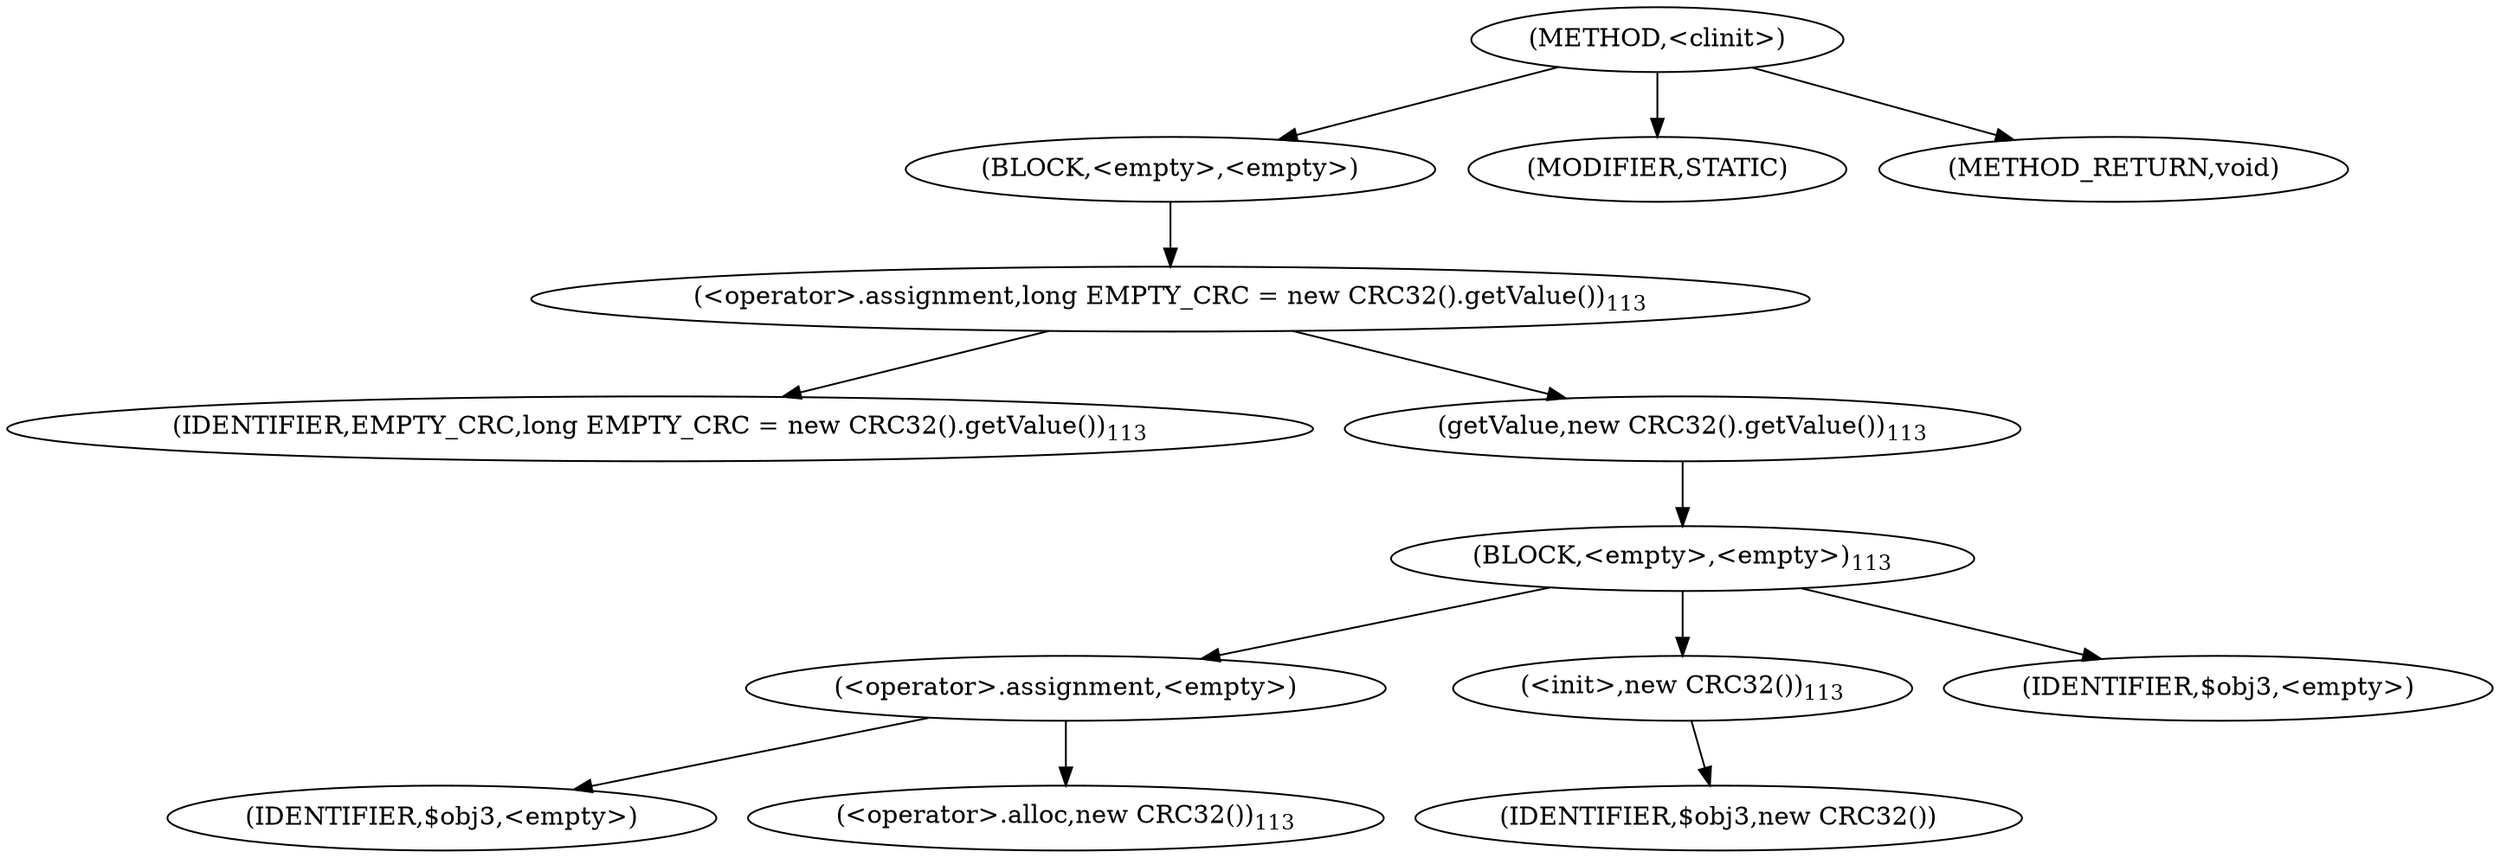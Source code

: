 digraph "&lt;clinit&gt;" {  
"2539" [label = <(METHOD,&lt;clinit&gt;)> ]
"2540" [label = <(BLOCK,&lt;empty&gt;,&lt;empty&gt;)> ]
"2541" [label = <(&lt;operator&gt;.assignment,long EMPTY_CRC = new CRC32().getValue())<SUB>113</SUB>> ]
"2542" [label = <(IDENTIFIER,EMPTY_CRC,long EMPTY_CRC = new CRC32().getValue())<SUB>113</SUB>> ]
"2543" [label = <(getValue,new CRC32().getValue())<SUB>113</SUB>> ]
"2544" [label = <(BLOCK,&lt;empty&gt;,&lt;empty&gt;)<SUB>113</SUB>> ]
"2545" [label = <(&lt;operator&gt;.assignment,&lt;empty&gt;)> ]
"2546" [label = <(IDENTIFIER,$obj3,&lt;empty&gt;)> ]
"2547" [label = <(&lt;operator&gt;.alloc,new CRC32())<SUB>113</SUB>> ]
"2548" [label = <(&lt;init&gt;,new CRC32())<SUB>113</SUB>> ]
"2549" [label = <(IDENTIFIER,$obj3,new CRC32())> ]
"2550" [label = <(IDENTIFIER,$obj3,&lt;empty&gt;)> ]
"2551" [label = <(MODIFIER,STATIC)> ]
"2552" [label = <(METHOD_RETURN,void)> ]
  "2539" -> "2540" 
  "2539" -> "2551" 
  "2539" -> "2552" 
  "2540" -> "2541" 
  "2541" -> "2542" 
  "2541" -> "2543" 
  "2543" -> "2544" 
  "2544" -> "2545" 
  "2544" -> "2548" 
  "2544" -> "2550" 
  "2545" -> "2546" 
  "2545" -> "2547" 
  "2548" -> "2549" 
}
